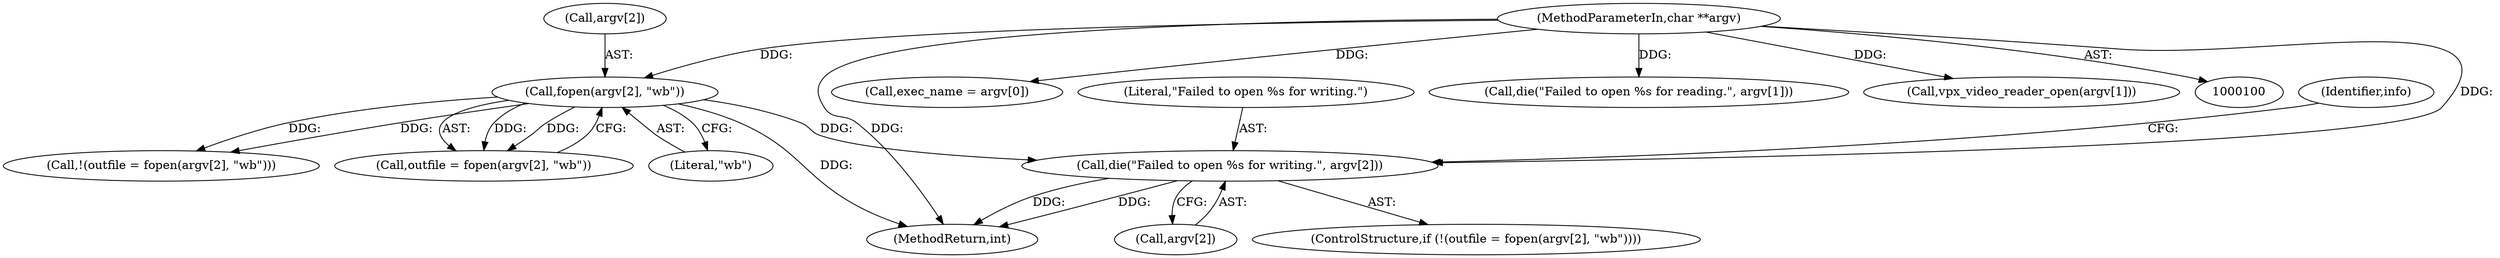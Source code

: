 digraph "0_Android_5a9753fca56f0eeb9f61e342b2fccffc364f9426@pointer" {
"1000159" [label="(Call,die(\"Failed to open %s for writing.\", argv[2]))"];
"1000154" [label="(Call,fopen(argv[2], \"wb\"))"];
"1000102" [label="(MethodParameterIn,char **argv)"];
"1000102" [label="(MethodParameterIn,char **argv)"];
"1000161" [label="(Call,argv[2])"];
"1000152" [label="(Call,outfile = fopen(argv[2], \"wb\"))"];
"1000155" [label="(Call,argv[2])"];
"1000154" [label="(Call,fopen(argv[2], \"wb\"))"];
"1000125" [label="(Call,exec_name = argv[0])"];
"1000145" [label="(Call,die(\"Failed to open %s for reading.\", argv[1]))"];
"1000138" [label="(Call,vpx_video_reader_open(argv[1]))"];
"1000159" [label="(Call,die(\"Failed to open %s for writing.\", argv[2]))"];
"1000160" [label="(Literal,\"Failed to open %s for writing.\")"];
"1000150" [label="(ControlStructure,if (!(outfile = fopen(argv[2], \"wb\"))))"];
"1000277" [label="(MethodReturn,int)"];
"1000151" [label="(Call,!(outfile = fopen(argv[2], \"wb\")))"];
"1000158" [label="(Literal,\"wb\")"];
"1000165" [label="(Identifier,info)"];
"1000159" -> "1000150"  [label="AST: "];
"1000159" -> "1000161"  [label="CFG: "];
"1000160" -> "1000159"  [label="AST: "];
"1000161" -> "1000159"  [label="AST: "];
"1000165" -> "1000159"  [label="CFG: "];
"1000159" -> "1000277"  [label="DDG: "];
"1000159" -> "1000277"  [label="DDG: "];
"1000154" -> "1000159"  [label="DDG: "];
"1000102" -> "1000159"  [label="DDG: "];
"1000154" -> "1000152"  [label="AST: "];
"1000154" -> "1000158"  [label="CFG: "];
"1000155" -> "1000154"  [label="AST: "];
"1000158" -> "1000154"  [label="AST: "];
"1000152" -> "1000154"  [label="CFG: "];
"1000154" -> "1000277"  [label="DDG: "];
"1000154" -> "1000151"  [label="DDG: "];
"1000154" -> "1000151"  [label="DDG: "];
"1000154" -> "1000152"  [label="DDG: "];
"1000154" -> "1000152"  [label="DDG: "];
"1000102" -> "1000154"  [label="DDG: "];
"1000102" -> "1000100"  [label="AST: "];
"1000102" -> "1000277"  [label="DDG: "];
"1000102" -> "1000125"  [label="DDG: "];
"1000102" -> "1000138"  [label="DDG: "];
"1000102" -> "1000145"  [label="DDG: "];
}
